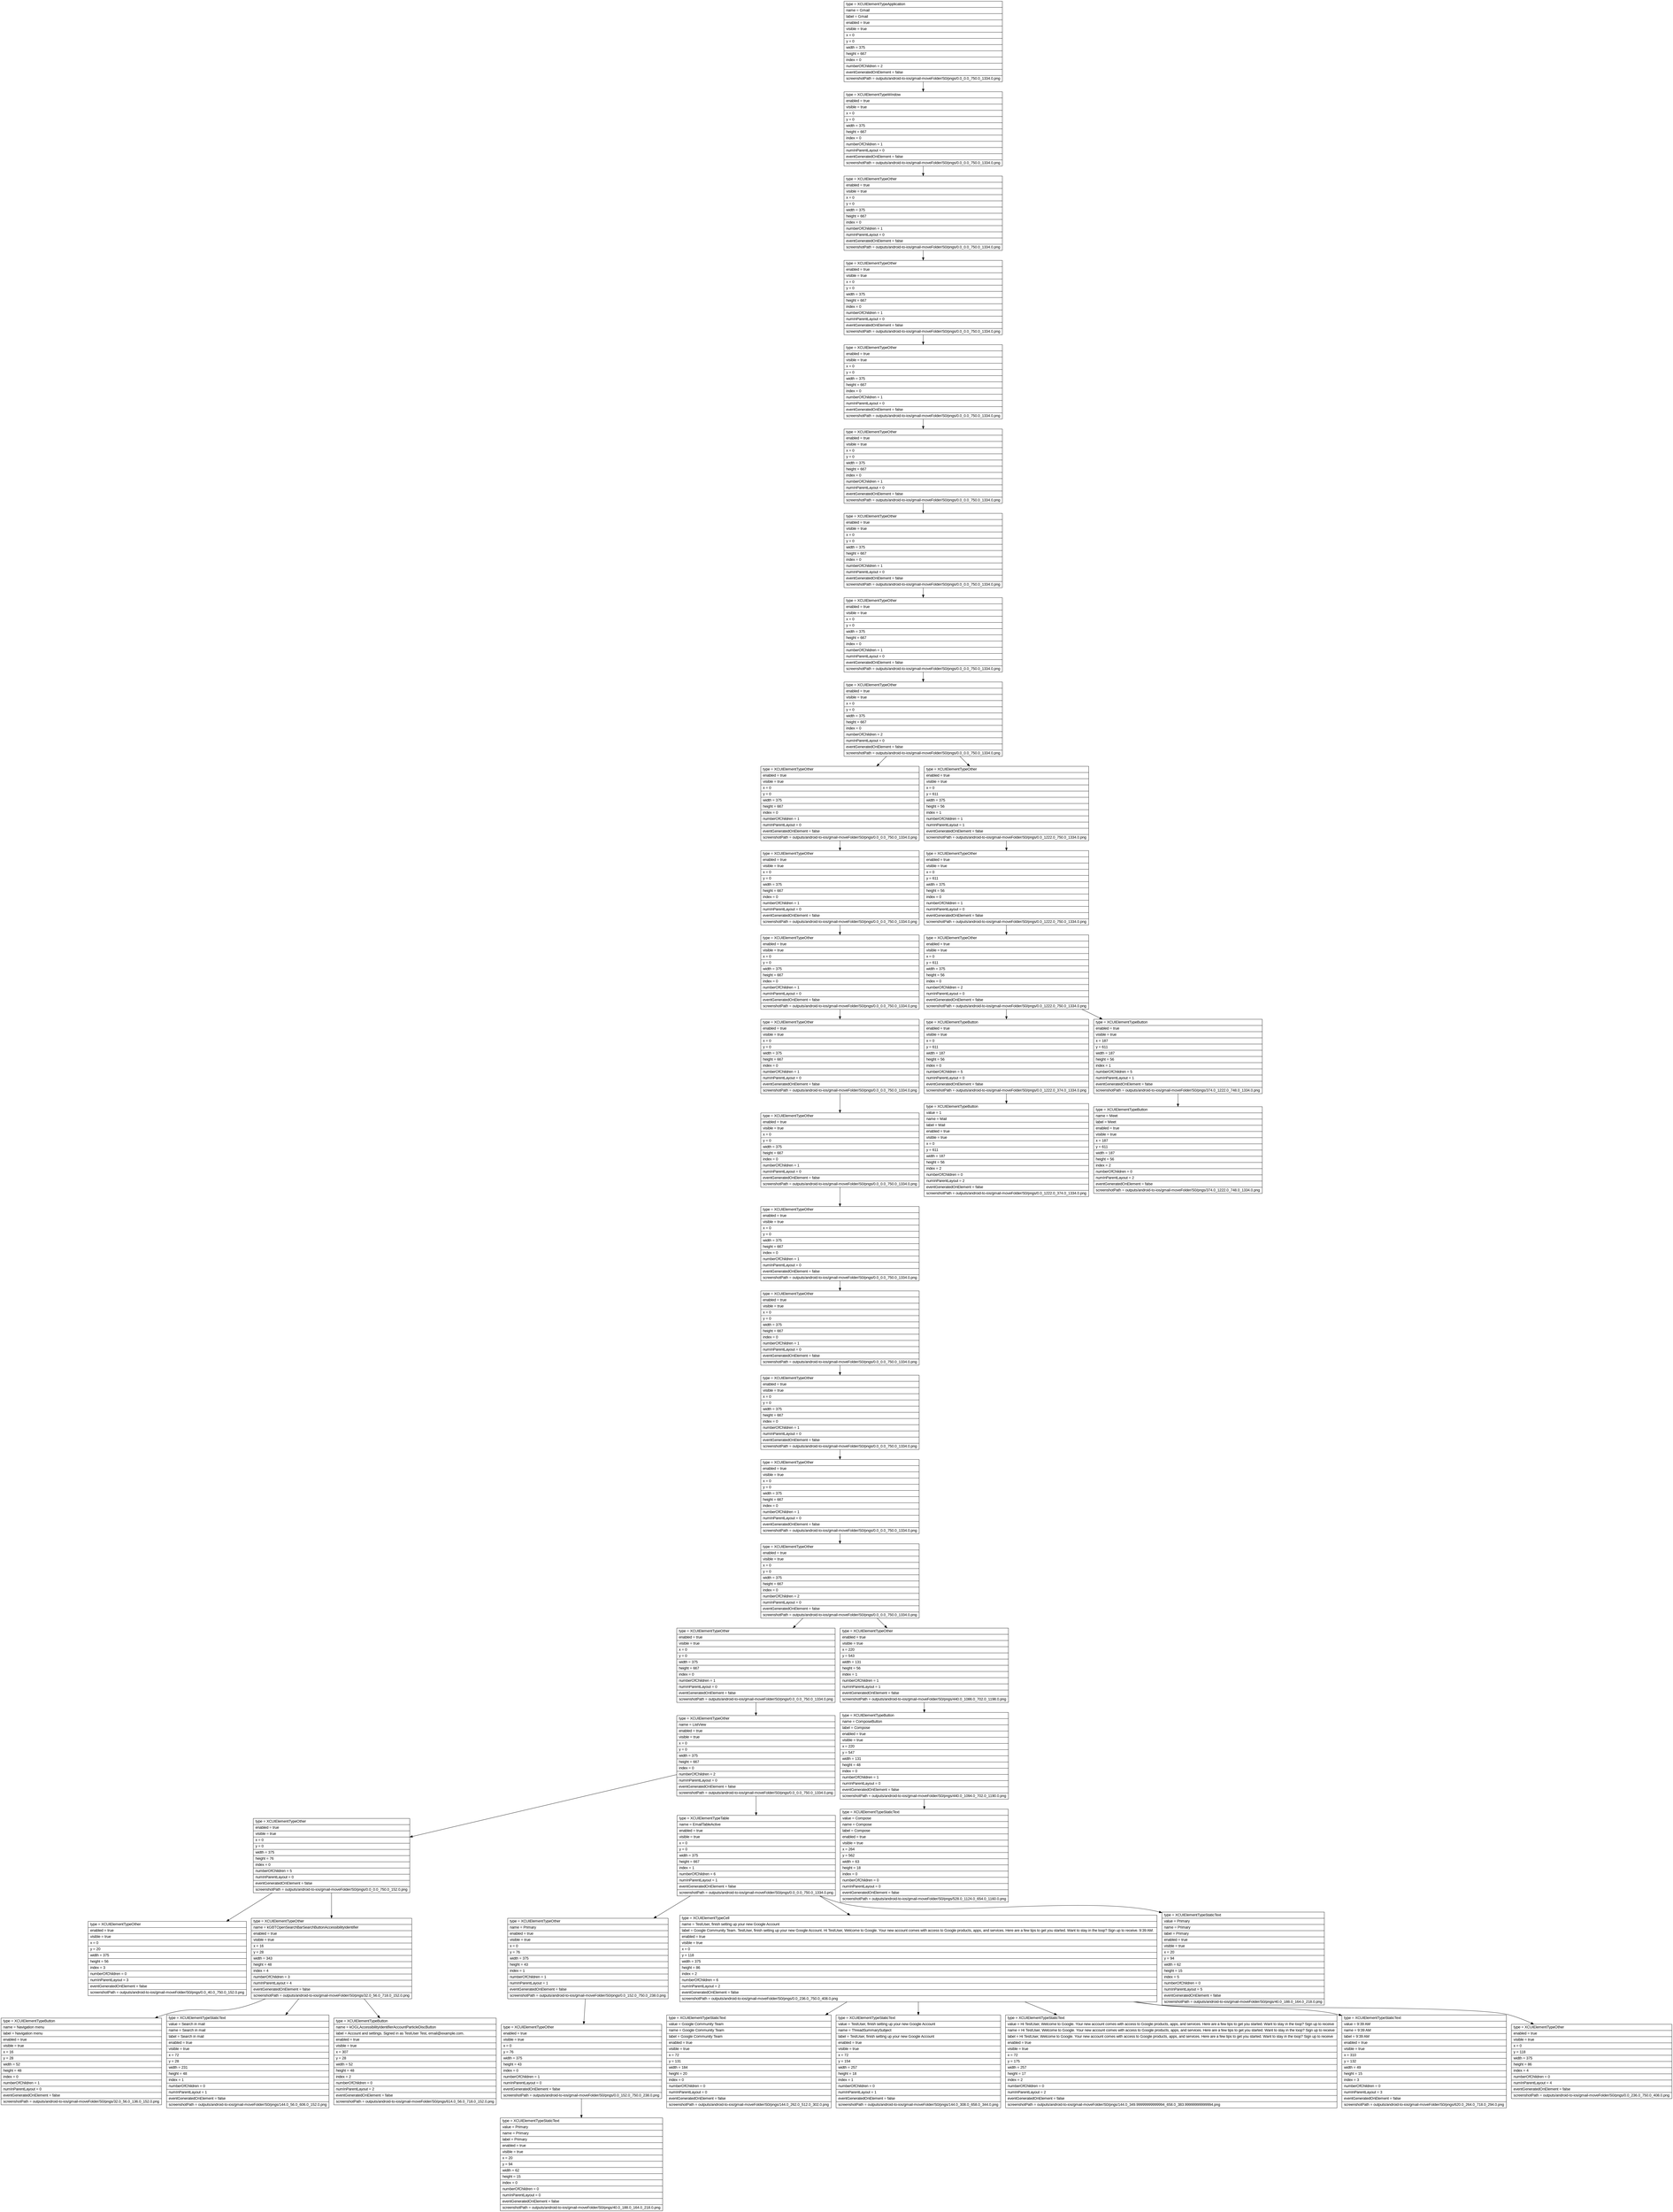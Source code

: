 digraph Layout {

	node [shape=record fontname=Arial];

	0	[label="{type = XCUIElementTypeApplication\l|name = Gmail\l|label = Gmail\l|enabled = true\l|visible = true\l|x = 0\l|y = 0\l|width = 375\l|height = 667\l|index = 0\l|numberOfChildren = 2\l|eventGeneratedOnElement = false \l|screenshotPath = outputs/android-to-ios/gmail-moveFolder/S0/pngs/0.0_0.0_750.0_1334.0.png\l}"]
	1	[label="{type = XCUIElementTypeWindow\l|enabled = true\l|visible = true\l|x = 0\l|y = 0\l|width = 375\l|height = 667\l|index = 0\l|numberOfChildren = 1\l|numInParentLayout = 0\l|eventGeneratedOnElement = false \l|screenshotPath = outputs/android-to-ios/gmail-moveFolder/S0/pngs/0.0_0.0_750.0_1334.0.png\l}"]
	2	[label="{type = XCUIElementTypeOther\l|enabled = true\l|visible = true\l|x = 0\l|y = 0\l|width = 375\l|height = 667\l|index = 0\l|numberOfChildren = 1\l|numInParentLayout = 0\l|eventGeneratedOnElement = false \l|screenshotPath = outputs/android-to-ios/gmail-moveFolder/S0/pngs/0.0_0.0_750.0_1334.0.png\l}"]
	3	[label="{type = XCUIElementTypeOther\l|enabled = true\l|visible = true\l|x = 0\l|y = 0\l|width = 375\l|height = 667\l|index = 0\l|numberOfChildren = 1\l|numInParentLayout = 0\l|eventGeneratedOnElement = false \l|screenshotPath = outputs/android-to-ios/gmail-moveFolder/S0/pngs/0.0_0.0_750.0_1334.0.png\l}"]
	4	[label="{type = XCUIElementTypeOther\l|enabled = true\l|visible = true\l|x = 0\l|y = 0\l|width = 375\l|height = 667\l|index = 0\l|numberOfChildren = 1\l|numInParentLayout = 0\l|eventGeneratedOnElement = false \l|screenshotPath = outputs/android-to-ios/gmail-moveFolder/S0/pngs/0.0_0.0_750.0_1334.0.png\l}"]
	5	[label="{type = XCUIElementTypeOther\l|enabled = true\l|visible = true\l|x = 0\l|y = 0\l|width = 375\l|height = 667\l|index = 0\l|numberOfChildren = 1\l|numInParentLayout = 0\l|eventGeneratedOnElement = false \l|screenshotPath = outputs/android-to-ios/gmail-moveFolder/S0/pngs/0.0_0.0_750.0_1334.0.png\l}"]
	6	[label="{type = XCUIElementTypeOther\l|enabled = true\l|visible = true\l|x = 0\l|y = 0\l|width = 375\l|height = 667\l|index = 0\l|numberOfChildren = 1\l|numInParentLayout = 0\l|eventGeneratedOnElement = false \l|screenshotPath = outputs/android-to-ios/gmail-moveFolder/S0/pngs/0.0_0.0_750.0_1334.0.png\l}"]
	7	[label="{type = XCUIElementTypeOther\l|enabled = true\l|visible = true\l|x = 0\l|y = 0\l|width = 375\l|height = 667\l|index = 0\l|numberOfChildren = 1\l|numInParentLayout = 0\l|eventGeneratedOnElement = false \l|screenshotPath = outputs/android-to-ios/gmail-moveFolder/S0/pngs/0.0_0.0_750.0_1334.0.png\l}"]
	8	[label="{type = XCUIElementTypeOther\l|enabled = true\l|visible = true\l|x = 0\l|y = 0\l|width = 375\l|height = 667\l|index = 0\l|numberOfChildren = 2\l|numInParentLayout = 0\l|eventGeneratedOnElement = false \l|screenshotPath = outputs/android-to-ios/gmail-moveFolder/S0/pngs/0.0_0.0_750.0_1334.0.png\l}"]
	9	[label="{type = XCUIElementTypeOther\l|enabled = true\l|visible = true\l|x = 0\l|y = 0\l|width = 375\l|height = 667\l|index = 0\l|numberOfChildren = 1\l|numInParentLayout = 0\l|eventGeneratedOnElement = false \l|screenshotPath = outputs/android-to-ios/gmail-moveFolder/S0/pngs/0.0_0.0_750.0_1334.0.png\l}"]
	10	[label="{type = XCUIElementTypeOther\l|enabled = true\l|visible = true\l|x = 0\l|y = 611\l|width = 375\l|height = 56\l|index = 1\l|numberOfChildren = 1\l|numInParentLayout = 1\l|eventGeneratedOnElement = false \l|screenshotPath = outputs/android-to-ios/gmail-moveFolder/S0/pngs/0.0_1222.0_750.0_1334.0.png\l}"]
	11	[label="{type = XCUIElementTypeOther\l|enabled = true\l|visible = true\l|x = 0\l|y = 0\l|width = 375\l|height = 667\l|index = 0\l|numberOfChildren = 1\l|numInParentLayout = 0\l|eventGeneratedOnElement = false \l|screenshotPath = outputs/android-to-ios/gmail-moveFolder/S0/pngs/0.0_0.0_750.0_1334.0.png\l}"]
	12	[label="{type = XCUIElementTypeOther\l|enabled = true\l|visible = true\l|x = 0\l|y = 611\l|width = 375\l|height = 56\l|index = 0\l|numberOfChildren = 1\l|numInParentLayout = 0\l|eventGeneratedOnElement = false \l|screenshotPath = outputs/android-to-ios/gmail-moveFolder/S0/pngs/0.0_1222.0_750.0_1334.0.png\l}"]
	13	[label="{type = XCUIElementTypeOther\l|enabled = true\l|visible = true\l|x = 0\l|y = 0\l|width = 375\l|height = 667\l|index = 0\l|numberOfChildren = 1\l|numInParentLayout = 0\l|eventGeneratedOnElement = false \l|screenshotPath = outputs/android-to-ios/gmail-moveFolder/S0/pngs/0.0_0.0_750.0_1334.0.png\l}"]
	14	[label="{type = XCUIElementTypeOther\l|enabled = true\l|visible = true\l|x = 0\l|y = 611\l|width = 375\l|height = 56\l|index = 0\l|numberOfChildren = 2\l|numInParentLayout = 0\l|eventGeneratedOnElement = false \l|screenshotPath = outputs/android-to-ios/gmail-moveFolder/S0/pngs/0.0_1222.0_750.0_1334.0.png\l}"]
	15	[label="{type = XCUIElementTypeOther\l|enabled = true\l|visible = true\l|x = 0\l|y = 0\l|width = 375\l|height = 667\l|index = 0\l|numberOfChildren = 1\l|numInParentLayout = 0\l|eventGeneratedOnElement = false \l|screenshotPath = outputs/android-to-ios/gmail-moveFolder/S0/pngs/0.0_0.0_750.0_1334.0.png\l}"]
	16	[label="{type = XCUIElementTypeButton\l|enabled = true\l|visible = true\l|x = 0\l|y = 611\l|width = 187\l|height = 56\l|index = 0\l|numberOfChildren = 5\l|numInParentLayout = 0\l|eventGeneratedOnElement = false \l|screenshotPath = outputs/android-to-ios/gmail-moveFolder/S0/pngs/0.0_1222.0_374.0_1334.0.png\l}"]
	17	[label="{type = XCUIElementTypeButton\l|enabled = true\l|visible = true\l|x = 187\l|y = 611\l|width = 187\l|height = 56\l|index = 1\l|numberOfChildren = 5\l|numInParentLayout = 1\l|eventGeneratedOnElement = false \l|screenshotPath = outputs/android-to-ios/gmail-moveFolder/S0/pngs/374.0_1222.0_748.0_1334.0.png\l}"]
	18	[label="{type = XCUIElementTypeOther\l|enabled = true\l|visible = true\l|x = 0\l|y = 0\l|width = 375\l|height = 667\l|index = 0\l|numberOfChildren = 1\l|numInParentLayout = 0\l|eventGeneratedOnElement = false \l|screenshotPath = outputs/android-to-ios/gmail-moveFolder/S0/pngs/0.0_0.0_750.0_1334.0.png\l}"]
	19	[label="{type = XCUIElementTypeButton\l|value = 1\l|name = Mail\l|label = Mail\l|enabled = true\l|visible = true\l|x = 0\l|y = 611\l|width = 187\l|height = 56\l|index = 2\l|numberOfChildren = 0\l|numInParentLayout = 2\l|eventGeneratedOnElement = false \l|screenshotPath = outputs/android-to-ios/gmail-moveFolder/S0/pngs/0.0_1222.0_374.0_1334.0.png\l}"]
	20	[label="{type = XCUIElementTypeButton\l|name = Meet\l|label = Meet\l|enabled = true\l|visible = true\l|x = 187\l|y = 611\l|width = 187\l|height = 56\l|index = 2\l|numberOfChildren = 0\l|numInParentLayout = 2\l|eventGeneratedOnElement = false \l|screenshotPath = outputs/android-to-ios/gmail-moveFolder/S0/pngs/374.0_1222.0_748.0_1334.0.png\l}"]
	21	[label="{type = XCUIElementTypeOther\l|enabled = true\l|visible = true\l|x = 0\l|y = 0\l|width = 375\l|height = 667\l|index = 0\l|numberOfChildren = 1\l|numInParentLayout = 0\l|eventGeneratedOnElement = false \l|screenshotPath = outputs/android-to-ios/gmail-moveFolder/S0/pngs/0.0_0.0_750.0_1334.0.png\l}"]
	22	[label="{type = XCUIElementTypeOther\l|enabled = true\l|visible = true\l|x = 0\l|y = 0\l|width = 375\l|height = 667\l|index = 0\l|numberOfChildren = 1\l|numInParentLayout = 0\l|eventGeneratedOnElement = false \l|screenshotPath = outputs/android-to-ios/gmail-moveFolder/S0/pngs/0.0_0.0_750.0_1334.0.png\l}"]
	23	[label="{type = XCUIElementTypeOther\l|enabled = true\l|visible = true\l|x = 0\l|y = 0\l|width = 375\l|height = 667\l|index = 0\l|numberOfChildren = 1\l|numInParentLayout = 0\l|eventGeneratedOnElement = false \l|screenshotPath = outputs/android-to-ios/gmail-moveFolder/S0/pngs/0.0_0.0_750.0_1334.0.png\l}"]
	24	[label="{type = XCUIElementTypeOther\l|enabled = true\l|visible = true\l|x = 0\l|y = 0\l|width = 375\l|height = 667\l|index = 0\l|numberOfChildren = 1\l|numInParentLayout = 0\l|eventGeneratedOnElement = false \l|screenshotPath = outputs/android-to-ios/gmail-moveFolder/S0/pngs/0.0_0.0_750.0_1334.0.png\l}"]
	25	[label="{type = XCUIElementTypeOther\l|enabled = true\l|visible = true\l|x = 0\l|y = 0\l|width = 375\l|height = 667\l|index = 0\l|numberOfChildren = 2\l|numInParentLayout = 0\l|eventGeneratedOnElement = false \l|screenshotPath = outputs/android-to-ios/gmail-moveFolder/S0/pngs/0.0_0.0_750.0_1334.0.png\l}"]
	26	[label="{type = XCUIElementTypeOther\l|enabled = true\l|visible = true\l|x = 0\l|y = 0\l|width = 375\l|height = 667\l|index = 0\l|numberOfChildren = 1\l|numInParentLayout = 0\l|eventGeneratedOnElement = false \l|screenshotPath = outputs/android-to-ios/gmail-moveFolder/S0/pngs/0.0_0.0_750.0_1334.0.png\l}"]
	27	[label="{type = XCUIElementTypeOther\l|enabled = true\l|visible = true\l|x = 220\l|y = 543\l|width = 131\l|height = 56\l|index = 1\l|numberOfChildren = 1\l|numInParentLayout = 1\l|eventGeneratedOnElement = false \l|screenshotPath = outputs/android-to-ios/gmail-moveFolder/S0/pngs/440.0_1086.0_702.0_1198.0.png\l}"]
	28	[label="{type = XCUIElementTypeOther\l|name = ListView\l|enabled = true\l|visible = true\l|x = 0\l|y = 0\l|width = 375\l|height = 667\l|index = 0\l|numberOfChildren = 2\l|numInParentLayout = 0\l|eventGeneratedOnElement = false \l|screenshotPath = outputs/android-to-ios/gmail-moveFolder/S0/pngs/0.0_0.0_750.0_1334.0.png\l}"]
	29	[label="{type = XCUIElementTypeButton\l|name = ComposeButton\l|label = Compose\l|enabled = true\l|visible = true\l|x = 220\l|y = 547\l|width = 131\l|height = 48\l|index = 0\l|numberOfChildren = 1\l|numInParentLayout = 0\l|eventGeneratedOnElement = false \l|screenshotPath = outputs/android-to-ios/gmail-moveFolder/S0/pngs/440.0_1094.0_702.0_1190.0.png\l}"]
	30	[label="{type = XCUIElementTypeOther\l|enabled = true\l|visible = true\l|x = 0\l|y = 0\l|width = 375\l|height = 76\l|index = 0\l|numberOfChildren = 5\l|numInParentLayout = 0\l|eventGeneratedOnElement = false \l|screenshotPath = outputs/android-to-ios/gmail-moveFolder/S0/pngs/0.0_0.0_750.0_152.0.png\l}"]
	31	[label="{type = XCUIElementTypeTable\l|name = EmailTableActive\l|enabled = true\l|visible = true\l|x = 0\l|y = 0\l|width = 375\l|height = 667\l|index = 1\l|numberOfChildren = 6\l|numInParentLayout = 1\l|eventGeneratedOnElement = false \l|screenshotPath = outputs/android-to-ios/gmail-moveFolder/S0/pngs/0.0_0.0_750.0_1334.0.png\l}"]
	32	[label="{type = XCUIElementTypeStaticText\l|value = Compose\l|name = Compose\l|label = Compose\l|enabled = true\l|visible = true\l|x = 264\l|y = 562\l|width = 63\l|height = 18\l|index = 0\l|numberOfChildren = 0\l|numInParentLayout = 0\l|eventGeneratedOnElement = false \l|screenshotPath = outputs/android-to-ios/gmail-moveFolder/S0/pngs/528.0_1124.0_654.0_1160.0.png\l}"]
	33	[label="{type = XCUIElementTypeOther\l|enabled = true\l|visible = true\l|x = 0\l|y = 20\l|width = 375\l|height = 56\l|index = 3\l|numberOfChildren = 0\l|numInParentLayout = 3\l|eventGeneratedOnElement = false \l|screenshotPath = outputs/android-to-ios/gmail-moveFolder/S0/pngs/0.0_40.0_750.0_152.0.png\l}"]
	34	[label="{type = XCUIElementTypeOther\l|name = kGBTOpenSearchBarSearchButtonAccessibilityIdentifier\l|enabled = true\l|visible = true\l|x = 16\l|y = 28\l|width = 343\l|height = 48\l|index = 4\l|numberOfChildren = 3\l|numInParentLayout = 4\l|eventGeneratedOnElement = false \l|screenshotPath = outputs/android-to-ios/gmail-moveFolder/S0/pngs/32.0_56.0_718.0_152.0.png\l}"]
	35	[label="{type = XCUIElementTypeOther\l|name = Primary\l|enabled = true\l|visible = true\l|x = 0\l|y = 76\l|width = 375\l|height = 43\l|index = 1\l|numberOfChildren = 1\l|numInParentLayout = 1\l|eventGeneratedOnElement = false \l|screenshotPath = outputs/android-to-ios/gmail-moveFolder/S0/pngs/0.0_152.0_750.0_238.0.png\l}"]
	36	[label="{type = XCUIElementTypeCell\l|name = TestUser, finish setting up your new Google Account\l|label = Google Community Team. TestUser, finish setting up your new Google Account. Hi TestUser, Welcome to Google. Your new account comes with access to Google products, apps, and services. Here are a few tips to get you started. Want to stay in the loop? Sign up to receive. 9:39 AM. \l|enabled = true\l|visible = true\l|x = 0\l|y = 118\l|width = 375\l|height = 86\l|index = 2\l|numberOfChildren = 6\l|numInParentLayout = 2\l|eventGeneratedOnElement = false \l|screenshotPath = outputs/android-to-ios/gmail-moveFolder/S0/pngs/0.0_236.0_750.0_408.0.png\l}"]
	37	[label="{type = XCUIElementTypeStaticText\l|value = Primary\l|name = Primary\l|label = Primary\l|enabled = true\l|visible = true\l|x = 20\l|y = 94\l|width = 62\l|height = 15\l|index = 5\l|numberOfChildren = 0\l|numInParentLayout = 5\l|eventGeneratedOnElement = false \l|screenshotPath = outputs/android-to-ios/gmail-moveFolder/S0/pngs/40.0_188.0_164.0_218.0.png\l}"]
	38	[label="{type = XCUIElementTypeButton\l|name = Navigation menu\l|label = Navigation menu\l|enabled = true\l|visible = true\l|x = 16\l|y = 28\l|width = 52\l|height = 48\l|index = 0\l|numberOfChildren = 1\l|numInParentLayout = 0\l|eventGeneratedOnElement = false \l|screenshotPath = outputs/android-to-ios/gmail-moveFolder/S0/pngs/32.0_56.0_136.0_152.0.png\l}"]
	39	[label="{type = XCUIElementTypeStaticText\l|value = Search in mail\l|name = Search in mail\l|label = Search in mail\l|enabled = true\l|visible = true\l|x = 72\l|y = 28\l|width = 231\l|height = 48\l|index = 1\l|numberOfChildren = 0\l|numInParentLayout = 1\l|eventGeneratedOnElement = false \l|screenshotPath = outputs/android-to-ios/gmail-moveFolder/S0/pngs/144.0_56.0_606.0_152.0.png\l}"]
	40	[label="{type = XCUIElementTypeButton\l|name = kOGLAccessibilityIdentifierAccountParticleDiscButton\l|label = Account and settings. Signed in as TestUser Test, email@example.com.\l|enabled = true\l|visible = true\l|x = 307\l|y = 28\l|width = 52\l|height = 48\l|index = 2\l|numberOfChildren = 0\l|numInParentLayout = 2\l|eventGeneratedOnElement = false \l|screenshotPath = outputs/android-to-ios/gmail-moveFolder/S0/pngs/614.0_56.0_718.0_152.0.png\l}"]
	41	[label="{type = XCUIElementTypeOther\l|enabled = true\l|visible = true\l|x = 0\l|y = 76\l|width = 375\l|height = 43\l|index = 0\l|numberOfChildren = 1\l|numInParentLayout = 0\l|eventGeneratedOnElement = false \l|screenshotPath = outputs/android-to-ios/gmail-moveFolder/S0/pngs/0.0_152.0_750.0_238.0.png\l}"]
	42	[label="{type = XCUIElementTypeStaticText\l|value = ‎Google Community Team\l|name = ‎Google Community Team\l|label = ‎Google Community Team\l|enabled = true\l|visible = true\l|x = 72\l|y = 131\l|width = 184\l|height = 20\l|index = 0\l|numberOfChildren = 0\l|numInParentLayout = 0\l|eventGeneratedOnElement = false \l|screenshotPath = outputs/android-to-ios/gmail-moveFolder/S0/pngs/144.0_262.0_512.0_302.0.png\l}"]
	43	[label="{type = XCUIElementTypeStaticText\l|value = TestUser, finish setting up your new Google Account\l|name = ThreadSummarySubject\l|label = TestUser, finish setting up your new Google Account\l|enabled = true\l|visible = true\l|x = 72\l|y = 154\l|width = 257\l|height = 18\l|index = 1\l|numberOfChildren = 0\l|numInParentLayout = 1\l|eventGeneratedOnElement = false \l|screenshotPath = outputs/android-to-ios/gmail-moveFolder/S0/pngs/144.0_308.0_658.0_344.0.png\l}"]
	44	[label="{type = XCUIElementTypeStaticText\l|value = Hi TestUser, Welcome to Google. Your new account comes with access to Google products, apps, and services. Here are a few tips to get you started. Want to stay in the loop? Sign up to receive\l|name = Hi TestUser, Welcome to Google. Your new account comes with access to Google products, apps, and services. Here are a few tips to get you started. Want to stay in the loop? Sign up to receive\l|label = Hi TestUser, Welcome to Google. Your new account comes with access to Google products, apps, and services. Here are a few tips to get you started. Want to stay in the loop? Sign up to receive\l|enabled = true\l|visible = true\l|x = 72\l|y = 175\l|width = 257\l|height = 17\l|index = 2\l|numberOfChildren = 0\l|numInParentLayout = 2\l|eventGeneratedOnElement = false \l|screenshotPath = outputs/android-to-ios/gmail-moveFolder/S0/pngs/144.0_349.99999999999994_658.0_383.99999999999994.png\l}"]
	45	[label="{type = XCUIElementTypeStaticText\l|value = 9:39 AM\l|name = 9:39 AM\l|label = 9:39 AM\l|enabled = true\l|visible = true\l|x = 310\l|y = 132\l|width = 49\l|height = 15\l|index = 3\l|numberOfChildren = 0\l|numInParentLayout = 3\l|eventGeneratedOnElement = false \l|screenshotPath = outputs/android-to-ios/gmail-moveFolder/S0/pngs/620.0_264.0_718.0_294.0.png\l}"]
	46	[label="{type = XCUIElementTypeOther\l|enabled = true\l|visible = true\l|x = 0\l|y = 118\l|width = 375\l|height = 86\l|index = 4\l|numberOfChildren = 0\l|numInParentLayout = 4\l|eventGeneratedOnElement = false \l|screenshotPath = outputs/android-to-ios/gmail-moveFolder/S0/pngs/0.0_236.0_750.0_408.0.png\l}"]
	47	[label="{type = XCUIElementTypeStaticText\l|value = Primary\l|name = Primary\l|label = Primary\l|enabled = true\l|visible = true\l|x = 20\l|y = 94\l|width = 62\l|height = 15\l|index = 0\l|numberOfChildren = 0\l|numInParentLayout = 0\l|eventGeneratedOnElement = false \l|screenshotPath = outputs/android-to-ios/gmail-moveFolder/S0/pngs/40.0_188.0_164.0_218.0.png\l}"]


	0 -> 1
	1 -> 2
	2 -> 3
	3 -> 4
	4 -> 5
	5 -> 6
	6 -> 7
	7 -> 8
	8 -> 9
	8 -> 10
	9 -> 11
	10 -> 12
	11 -> 13
	12 -> 14
	13 -> 15
	14 -> 16
	14 -> 17
	15 -> 18
	16 -> 19
	17 -> 20
	18 -> 21
	21 -> 22
	22 -> 23
	23 -> 24
	24 -> 25
	25 -> 26
	25 -> 27
	26 -> 28
	27 -> 29
	28 -> 30
	28 -> 31
	29 -> 32
	30 -> 33
	30 -> 34
	31 -> 35
	31 -> 36
	31 -> 37
	34 -> 38
	34 -> 39
	34 -> 40
	35 -> 41
	36 -> 42
	36 -> 43
	36 -> 44
	36 -> 45
	36 -> 46
	41 -> 47


}